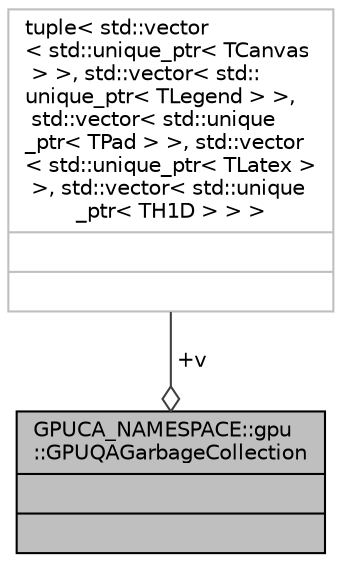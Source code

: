 digraph "GPUCA_NAMESPACE::gpu::GPUQAGarbageCollection"
{
 // INTERACTIVE_SVG=YES
  bgcolor="transparent";
  edge [fontname="Helvetica",fontsize="10",labelfontname="Helvetica",labelfontsize="10"];
  node [fontname="Helvetica",fontsize="10",shape=record];
  Node1 [label="{GPUCA_NAMESPACE::gpu\l::GPUQAGarbageCollection\n||}",height=0.2,width=0.4,color="black", fillcolor="grey75", style="filled", fontcolor="black"];
  Node2 -> Node1 [color="grey25",fontsize="10",style="solid",label=" +v" ,arrowhead="odiamond",fontname="Helvetica"];
  Node2 [label="{tuple\< std::vector\l\< std::unique_ptr\< TCanvas\l \> \>, std::vector\< std::\lunique_ptr\< TLegend \> \>,\l std::vector\< std::unique\l_ptr\< TPad \> \>, std::vector\l\< std::unique_ptr\< TLatex \>\l \>, std::vector\< std::unique\l_ptr\< TH1D \> \> \>\n||}",height=0.2,width=0.4,color="grey75"];
}
